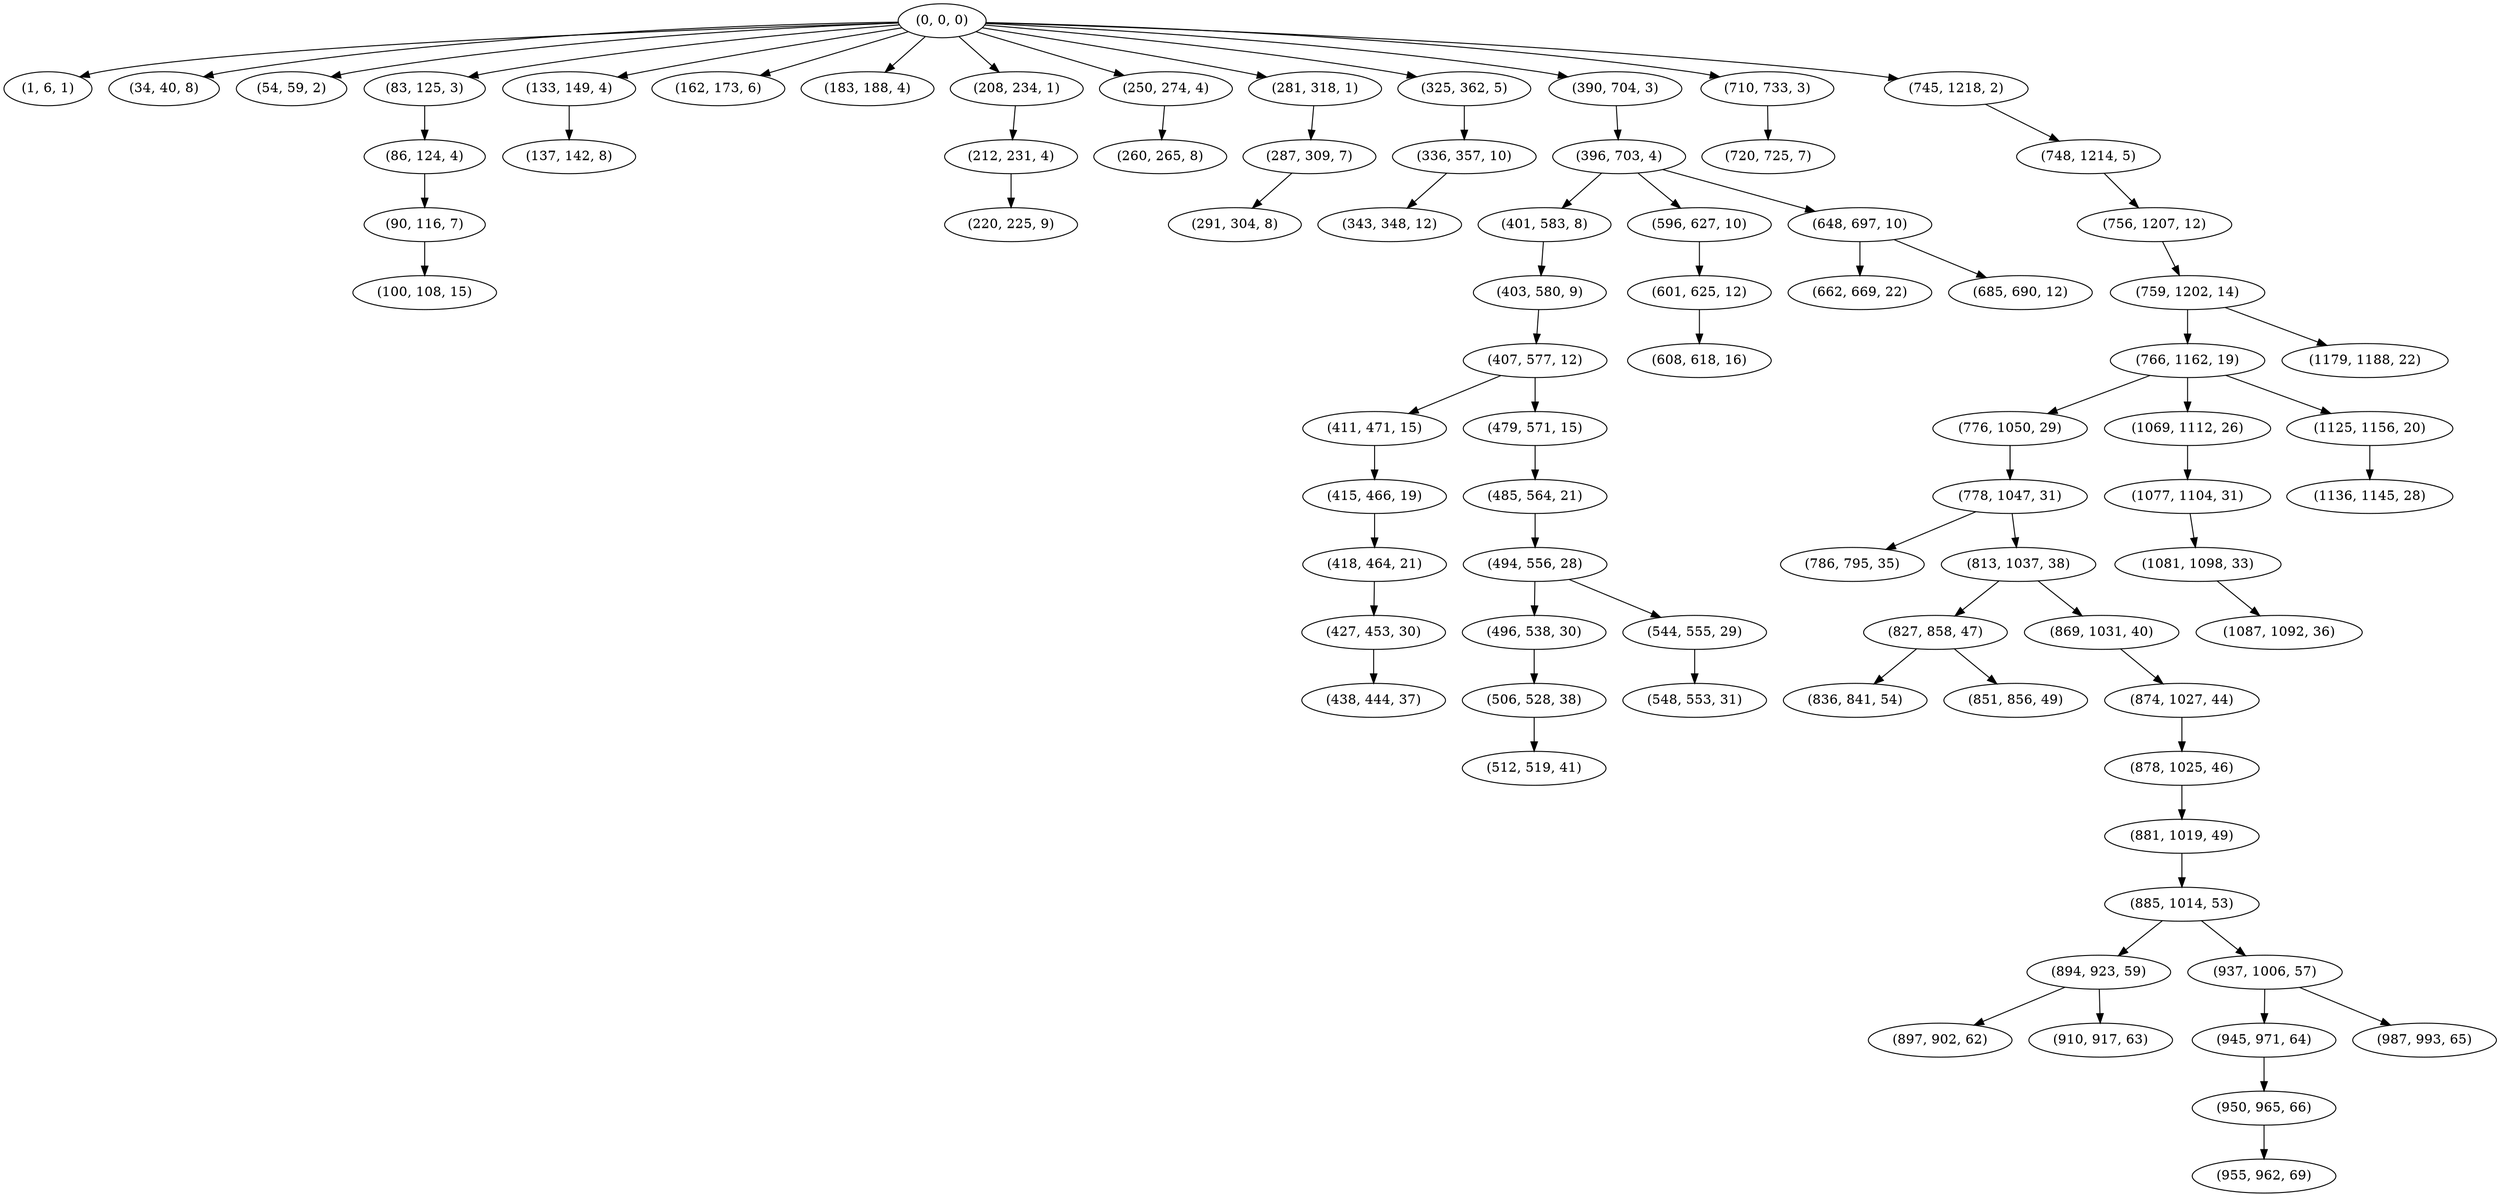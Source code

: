 digraph tree {
    "(0, 0, 0)";
    "(1, 6, 1)";
    "(34, 40, 8)";
    "(54, 59, 2)";
    "(83, 125, 3)";
    "(86, 124, 4)";
    "(90, 116, 7)";
    "(100, 108, 15)";
    "(133, 149, 4)";
    "(137, 142, 8)";
    "(162, 173, 6)";
    "(183, 188, 4)";
    "(208, 234, 1)";
    "(212, 231, 4)";
    "(220, 225, 9)";
    "(250, 274, 4)";
    "(260, 265, 8)";
    "(281, 318, 1)";
    "(287, 309, 7)";
    "(291, 304, 8)";
    "(325, 362, 5)";
    "(336, 357, 10)";
    "(343, 348, 12)";
    "(390, 704, 3)";
    "(396, 703, 4)";
    "(401, 583, 8)";
    "(403, 580, 9)";
    "(407, 577, 12)";
    "(411, 471, 15)";
    "(415, 466, 19)";
    "(418, 464, 21)";
    "(427, 453, 30)";
    "(438, 444, 37)";
    "(479, 571, 15)";
    "(485, 564, 21)";
    "(494, 556, 28)";
    "(496, 538, 30)";
    "(506, 528, 38)";
    "(512, 519, 41)";
    "(544, 555, 29)";
    "(548, 553, 31)";
    "(596, 627, 10)";
    "(601, 625, 12)";
    "(608, 618, 16)";
    "(648, 697, 10)";
    "(662, 669, 22)";
    "(685, 690, 12)";
    "(710, 733, 3)";
    "(720, 725, 7)";
    "(745, 1218, 2)";
    "(748, 1214, 5)";
    "(756, 1207, 12)";
    "(759, 1202, 14)";
    "(766, 1162, 19)";
    "(776, 1050, 29)";
    "(778, 1047, 31)";
    "(786, 795, 35)";
    "(813, 1037, 38)";
    "(827, 858, 47)";
    "(836, 841, 54)";
    "(851, 856, 49)";
    "(869, 1031, 40)";
    "(874, 1027, 44)";
    "(878, 1025, 46)";
    "(881, 1019, 49)";
    "(885, 1014, 53)";
    "(894, 923, 59)";
    "(897, 902, 62)";
    "(910, 917, 63)";
    "(937, 1006, 57)";
    "(945, 971, 64)";
    "(950, 965, 66)";
    "(955, 962, 69)";
    "(987, 993, 65)";
    "(1069, 1112, 26)";
    "(1077, 1104, 31)";
    "(1081, 1098, 33)";
    "(1087, 1092, 36)";
    "(1125, 1156, 20)";
    "(1136, 1145, 28)";
    "(1179, 1188, 22)";
    "(0, 0, 0)" -> "(1, 6, 1)";
    "(0, 0, 0)" -> "(34, 40, 8)";
    "(0, 0, 0)" -> "(54, 59, 2)";
    "(0, 0, 0)" -> "(83, 125, 3)";
    "(0, 0, 0)" -> "(133, 149, 4)";
    "(0, 0, 0)" -> "(162, 173, 6)";
    "(0, 0, 0)" -> "(183, 188, 4)";
    "(0, 0, 0)" -> "(208, 234, 1)";
    "(0, 0, 0)" -> "(250, 274, 4)";
    "(0, 0, 0)" -> "(281, 318, 1)";
    "(0, 0, 0)" -> "(325, 362, 5)";
    "(0, 0, 0)" -> "(390, 704, 3)";
    "(0, 0, 0)" -> "(710, 733, 3)";
    "(0, 0, 0)" -> "(745, 1218, 2)";
    "(83, 125, 3)" -> "(86, 124, 4)";
    "(86, 124, 4)" -> "(90, 116, 7)";
    "(90, 116, 7)" -> "(100, 108, 15)";
    "(133, 149, 4)" -> "(137, 142, 8)";
    "(208, 234, 1)" -> "(212, 231, 4)";
    "(212, 231, 4)" -> "(220, 225, 9)";
    "(250, 274, 4)" -> "(260, 265, 8)";
    "(281, 318, 1)" -> "(287, 309, 7)";
    "(287, 309, 7)" -> "(291, 304, 8)";
    "(325, 362, 5)" -> "(336, 357, 10)";
    "(336, 357, 10)" -> "(343, 348, 12)";
    "(390, 704, 3)" -> "(396, 703, 4)";
    "(396, 703, 4)" -> "(401, 583, 8)";
    "(396, 703, 4)" -> "(596, 627, 10)";
    "(396, 703, 4)" -> "(648, 697, 10)";
    "(401, 583, 8)" -> "(403, 580, 9)";
    "(403, 580, 9)" -> "(407, 577, 12)";
    "(407, 577, 12)" -> "(411, 471, 15)";
    "(407, 577, 12)" -> "(479, 571, 15)";
    "(411, 471, 15)" -> "(415, 466, 19)";
    "(415, 466, 19)" -> "(418, 464, 21)";
    "(418, 464, 21)" -> "(427, 453, 30)";
    "(427, 453, 30)" -> "(438, 444, 37)";
    "(479, 571, 15)" -> "(485, 564, 21)";
    "(485, 564, 21)" -> "(494, 556, 28)";
    "(494, 556, 28)" -> "(496, 538, 30)";
    "(494, 556, 28)" -> "(544, 555, 29)";
    "(496, 538, 30)" -> "(506, 528, 38)";
    "(506, 528, 38)" -> "(512, 519, 41)";
    "(544, 555, 29)" -> "(548, 553, 31)";
    "(596, 627, 10)" -> "(601, 625, 12)";
    "(601, 625, 12)" -> "(608, 618, 16)";
    "(648, 697, 10)" -> "(662, 669, 22)";
    "(648, 697, 10)" -> "(685, 690, 12)";
    "(710, 733, 3)" -> "(720, 725, 7)";
    "(745, 1218, 2)" -> "(748, 1214, 5)";
    "(748, 1214, 5)" -> "(756, 1207, 12)";
    "(756, 1207, 12)" -> "(759, 1202, 14)";
    "(759, 1202, 14)" -> "(766, 1162, 19)";
    "(759, 1202, 14)" -> "(1179, 1188, 22)";
    "(766, 1162, 19)" -> "(776, 1050, 29)";
    "(766, 1162, 19)" -> "(1069, 1112, 26)";
    "(766, 1162, 19)" -> "(1125, 1156, 20)";
    "(776, 1050, 29)" -> "(778, 1047, 31)";
    "(778, 1047, 31)" -> "(786, 795, 35)";
    "(778, 1047, 31)" -> "(813, 1037, 38)";
    "(813, 1037, 38)" -> "(827, 858, 47)";
    "(813, 1037, 38)" -> "(869, 1031, 40)";
    "(827, 858, 47)" -> "(836, 841, 54)";
    "(827, 858, 47)" -> "(851, 856, 49)";
    "(869, 1031, 40)" -> "(874, 1027, 44)";
    "(874, 1027, 44)" -> "(878, 1025, 46)";
    "(878, 1025, 46)" -> "(881, 1019, 49)";
    "(881, 1019, 49)" -> "(885, 1014, 53)";
    "(885, 1014, 53)" -> "(894, 923, 59)";
    "(885, 1014, 53)" -> "(937, 1006, 57)";
    "(894, 923, 59)" -> "(897, 902, 62)";
    "(894, 923, 59)" -> "(910, 917, 63)";
    "(937, 1006, 57)" -> "(945, 971, 64)";
    "(937, 1006, 57)" -> "(987, 993, 65)";
    "(945, 971, 64)" -> "(950, 965, 66)";
    "(950, 965, 66)" -> "(955, 962, 69)";
    "(1069, 1112, 26)" -> "(1077, 1104, 31)";
    "(1077, 1104, 31)" -> "(1081, 1098, 33)";
    "(1081, 1098, 33)" -> "(1087, 1092, 36)";
    "(1125, 1156, 20)" -> "(1136, 1145, 28)";
}
